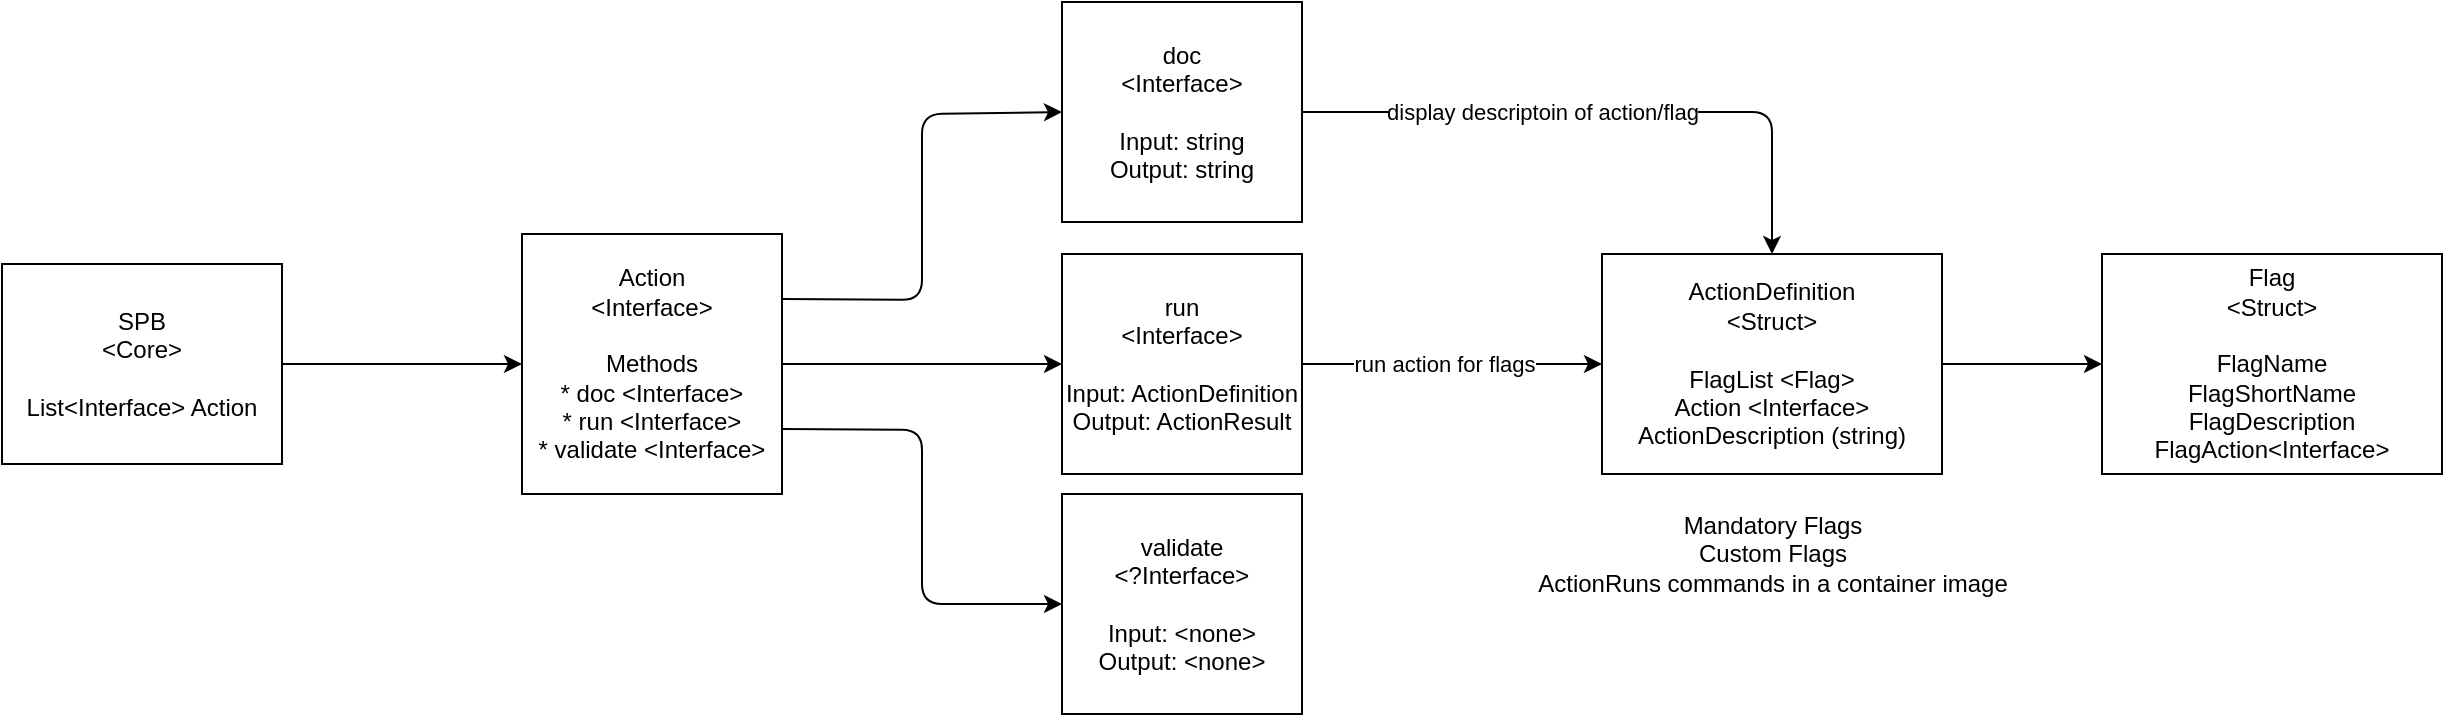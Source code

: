 <mxfile>
    <diagram id="8V-C1zAb_Wl0pqqO6g4C" name="Page-1">
        <mxGraphModel dx="1714" dy="1150" grid="1" gridSize="10" guides="1" tooltips="1" connect="1" arrows="1" fold="1" page="1" pageScale="1" pageWidth="850" pageHeight="1100" math="0" shadow="0">
            <root>
                <mxCell id="0"/>
                <mxCell id="1" parent="0"/>
                <mxCell id="7" style="edgeStyle=none;html=1;exitX=1;exitY=0.25;exitDx=0;exitDy=0;entryX=0;entryY=0.5;entryDx=0;entryDy=0;" parent="1" source="2" target="6" edge="1">
                    <mxGeometry relative="1" as="geometry">
                        <Array as="points">
                            <mxPoint x="480" y="303"/>
                            <mxPoint x="480" y="210"/>
                        </Array>
                    </mxGeometry>
                </mxCell>
                <mxCell id="10" style="edgeStyle=none;html=1;exitX=1;exitY=0.5;exitDx=0;exitDy=0;" parent="1" source="2" target="8" edge="1">
                    <mxGeometry relative="1" as="geometry"/>
                </mxCell>
                <mxCell id="11" style="edgeStyle=none;html=1;exitX=1;exitY=0.75;exitDx=0;exitDy=0;entryX=0;entryY=0.5;entryDx=0;entryDy=0;" parent="1" source="2" target="9" edge="1">
                    <mxGeometry relative="1" as="geometry">
                        <Array as="points">
                            <mxPoint x="480" y="368"/>
                            <mxPoint x="480" y="455"/>
                        </Array>
                    </mxGeometry>
                </mxCell>
                <mxCell id="2" value="Action&lt;br&gt;&amp;lt;Interface&amp;gt;&lt;br&gt;&lt;br&gt;Methods&lt;br&gt;* doc &amp;lt;Interface&amp;gt;&lt;br&gt;* run &amp;lt;Interface&amp;gt;&lt;br&gt;* validate &amp;lt;Interface&amp;gt;" style="rounded=0;whiteSpace=wrap;html=1;" parent="1" vertex="1">
                    <mxGeometry x="280" y="270" width="130" height="130" as="geometry"/>
                </mxCell>
                <mxCell id="4" style="edgeStyle=none;html=1;exitX=1;exitY=0.5;exitDx=0;exitDy=0;entryX=0;entryY=0.5;entryDx=0;entryDy=0;" parent="1" source="3" target="2" edge="1">
                    <mxGeometry relative="1" as="geometry"/>
                </mxCell>
                <mxCell id="3" value="SPB&lt;br&gt;&amp;lt;Core&amp;gt;&lt;br&gt;&lt;br&gt;List&amp;lt;Interface&amp;gt; Action" style="rounded=0;whiteSpace=wrap;html=1;" parent="1" vertex="1">
                    <mxGeometry x="20" y="285" width="140" height="100" as="geometry"/>
                </mxCell>
                <mxCell id="13" style="edgeStyle=none;html=1;exitX=1;exitY=0.5;exitDx=0;exitDy=0;entryX=0.5;entryY=0;entryDx=0;entryDy=0;" parent="1" source="6" target="12" edge="1">
                    <mxGeometry relative="1" as="geometry">
                        <Array as="points">
                            <mxPoint x="790" y="209"/>
                            <mxPoint x="905" y="209"/>
                        </Array>
                    </mxGeometry>
                </mxCell>
                <mxCell id="16" value="display descriptoin of action/flag" style="edgeLabel;html=1;align=center;verticalAlign=middle;resizable=0;points=[];" parent="13" vertex="1" connectable="0">
                    <mxGeometry x="-0.106" y="-1" relative="1" as="geometry">
                        <mxPoint x="-17" y="-1" as="offset"/>
                    </mxGeometry>
                </mxCell>
                <mxCell id="6" value="doc&lt;br&gt;&amp;lt;Interface&amp;gt;&lt;br&gt;&lt;br&gt;Input: string&lt;br&gt;Output: string" style="rounded=0;whiteSpace=wrap;html=1;" parent="1" vertex="1">
                    <mxGeometry x="550" y="154" width="120" height="110" as="geometry"/>
                </mxCell>
                <mxCell id="17" style="edgeStyle=none;html=1;exitX=1;exitY=0.5;exitDx=0;exitDy=0;entryX=0;entryY=0.5;entryDx=0;entryDy=0;" parent="1" source="8" target="12" edge="1">
                    <mxGeometry relative="1" as="geometry"/>
                </mxCell>
                <mxCell id="18" value="run action for flags" style="edgeLabel;html=1;align=center;verticalAlign=middle;resizable=0;points=[];" parent="17" vertex="1" connectable="0">
                    <mxGeometry x="-0.152" y="1" relative="1" as="geometry">
                        <mxPoint x="7" y="1" as="offset"/>
                    </mxGeometry>
                </mxCell>
                <mxCell id="8" value="run&lt;br&gt;&amp;lt;Interface&amp;gt;&lt;br&gt;&lt;br&gt;Input: ActionDefinition&lt;br&gt;Output: ActionResult" style="rounded=0;whiteSpace=wrap;html=1;" parent="1" vertex="1">
                    <mxGeometry x="550" y="280" width="120" height="110" as="geometry"/>
                </mxCell>
                <mxCell id="9" value="validate&lt;br&gt;&amp;lt;?Interface&amp;gt;&lt;br&gt;&lt;br&gt;Input: &amp;lt;none&amp;gt;&lt;br&gt;Output: &amp;lt;none&amp;gt;" style="rounded=0;whiteSpace=wrap;html=1;" parent="1" vertex="1">
                    <mxGeometry x="550" y="400" width="120" height="110" as="geometry"/>
                </mxCell>
                <mxCell id="15" style="edgeStyle=none;html=1;exitX=1;exitY=0.5;exitDx=0;exitDy=0;entryX=0;entryY=0.5;entryDx=0;entryDy=0;" parent="1" source="12" target="14" edge="1">
                    <mxGeometry relative="1" as="geometry"/>
                </mxCell>
                <mxCell id="12" value="ActionDefinition&lt;br&gt;&amp;lt;Struct&amp;gt;&lt;br&gt;&lt;br&gt;FlagList &amp;lt;Flag&amp;gt;&lt;br&gt;Action &amp;lt;Interface&amp;gt;&lt;br&gt;ActionDescription (string)" style="rounded=0;whiteSpace=wrap;html=1;" parent="1" vertex="1">
                    <mxGeometry x="820" y="280" width="170" height="110" as="geometry"/>
                </mxCell>
                <mxCell id="14" value="Flag&lt;br&gt;&amp;lt;Struct&amp;gt;&lt;br&gt;&lt;br&gt;FlagName&lt;br&gt;FlagShortName&lt;br&gt;FlagDescription&lt;br&gt;FlagAction&amp;lt;Interface&amp;gt;" style="rounded=0;whiteSpace=wrap;html=1;" parent="1" vertex="1">
                    <mxGeometry x="1070" y="280" width="170" height="110" as="geometry"/>
                </mxCell>
                <mxCell id="20" value="Mandatory Flags&lt;br&gt;Custom Flags&lt;br&gt;ActionRuns commands in a container image" style="text;html=1;align=center;verticalAlign=middle;resizable=0;points=[];autosize=1;strokeColor=none;fillColor=none;" vertex="1" parent="1">
                    <mxGeometry x="780" y="405" width="250" height="50" as="geometry"/>
                </mxCell>
            </root>
        </mxGraphModel>
    </diagram>
</mxfile>